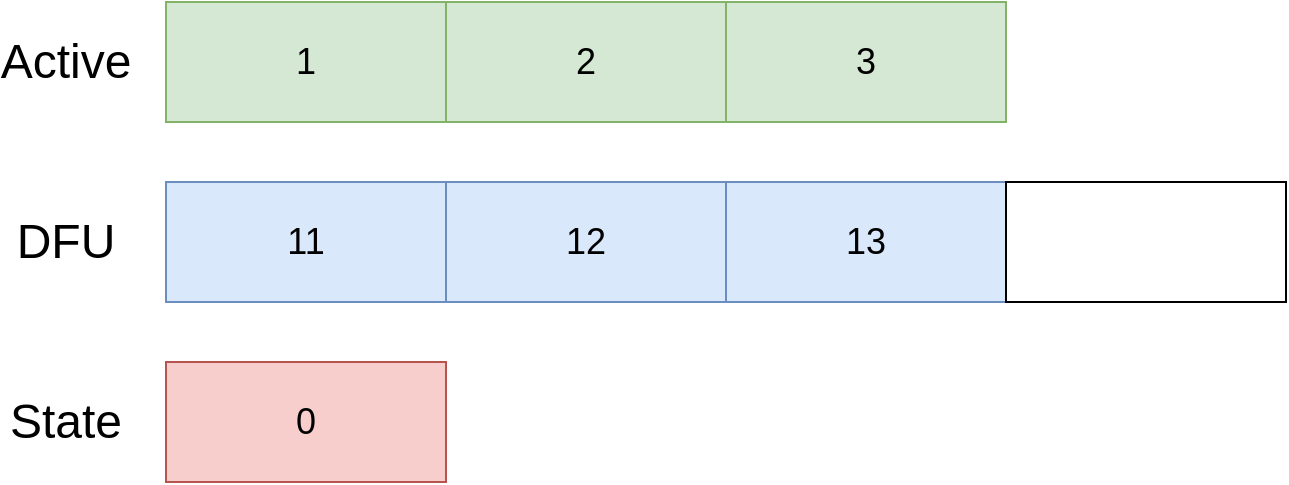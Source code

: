 <mxfile version="13.1.3" type="device"><diagram id="ylCkg99Ks6ds-f1KcJmI" name="Page-1"><mxGraphModel dx="1662" dy="788" grid="1" gridSize="10" guides="1" tooltips="1" connect="1" arrows="1" fold="1" page="1" pageScale="1" pageWidth="850" pageHeight="1100" math="0" shadow="0"><root><mxCell id="0"/><mxCell id="1" parent="0"/><mxCell id="FvkDvE5Ywk4CUVaCyf65-9" value="&lt;font style=&quot;font-size: 18px&quot;&gt;1&lt;/font&gt;" style="rounded=0;whiteSpace=wrap;html=1;fillColor=#d5e8d4;strokeColor=#82b366;" vertex="1" parent="1"><mxGeometry x="170" y="60" width="140" height="60" as="geometry"/></mxCell><mxCell id="FvkDvE5Ywk4CUVaCyf65-10" value="&lt;font style=&quot;font-size: 18px&quot;&gt;2&lt;/font&gt;" style="rounded=0;whiteSpace=wrap;html=1;fillColor=#d5e8d4;strokeColor=#82b366;" vertex="1" parent="1"><mxGeometry x="310" y="60" width="140" height="60" as="geometry"/></mxCell><mxCell id="FvkDvE5Ywk4CUVaCyf65-11" value="&lt;font style=&quot;font-size: 18px&quot;&gt;3&lt;/font&gt;" style="rounded=0;whiteSpace=wrap;html=1;fillColor=#d5e8d4;strokeColor=#82b366;" vertex="1" parent="1"><mxGeometry x="450" y="60" width="140" height="60" as="geometry"/></mxCell><mxCell id="FvkDvE5Ywk4CUVaCyf65-13" value="&lt;font style=&quot;font-size: 18px&quot;&gt;0&lt;/font&gt;" style="rounded=0;whiteSpace=wrap;html=1;fillColor=#f8cecc;strokeColor=#b85450;" vertex="1" parent="1"><mxGeometry x="170" y="240" width="140" height="60" as="geometry"/></mxCell><mxCell id="FvkDvE5Ywk4CUVaCyf65-14" value="&lt;font style=&quot;font-size: 18px&quot;&gt;11&lt;/font&gt;" style="rounded=0;whiteSpace=wrap;html=1;fillColor=#dae8fc;strokeColor=#6c8ebf;" vertex="1" parent="1"><mxGeometry x="170" y="150" width="140" height="60" as="geometry"/></mxCell><mxCell id="FvkDvE5Ywk4CUVaCyf65-15" value="&lt;font style=&quot;font-size: 18px&quot;&gt;12&lt;/font&gt;" style="rounded=0;whiteSpace=wrap;html=1;fillColor=#dae8fc;strokeColor=#6c8ebf;" vertex="1" parent="1"><mxGeometry x="310" y="150" width="140" height="60" as="geometry"/></mxCell><mxCell id="FvkDvE5Ywk4CUVaCyf65-16" value="&lt;font style=&quot;font-size: 18px&quot;&gt;13&lt;/font&gt;" style="rounded=0;whiteSpace=wrap;html=1;fillColor=#dae8fc;strokeColor=#6c8ebf;" vertex="1" parent="1"><mxGeometry x="450" y="150" width="140" height="60" as="geometry"/></mxCell><mxCell id="FvkDvE5Ywk4CUVaCyf65-17" value="" style="rounded=0;whiteSpace=wrap;html=1;" vertex="1" parent="1"><mxGeometry x="590" y="150" width="140" height="60" as="geometry"/></mxCell><mxCell id="FvkDvE5Ywk4CUVaCyf65-18" value="&lt;font style=&quot;font-size: 24px&quot;&gt;Active&lt;/font&gt;" style="text;html=1;strokeColor=none;fillColor=none;align=center;verticalAlign=middle;whiteSpace=wrap;rounded=0;" vertex="1" parent="1"><mxGeometry x="100" y="80" width="40" height="20" as="geometry"/></mxCell><mxCell id="FvkDvE5Ywk4CUVaCyf65-21" value="&lt;font style=&quot;font-size: 24px&quot;&gt;DFU&lt;/font&gt;" style="text;html=1;strokeColor=none;fillColor=none;align=center;verticalAlign=middle;whiteSpace=wrap;rounded=0;" vertex="1" parent="1"><mxGeometry x="100" y="170" width="40" height="20" as="geometry"/></mxCell><mxCell id="FvkDvE5Ywk4CUVaCyf65-22" value="&lt;font style=&quot;font-size: 24px&quot;&gt;State&lt;/font&gt;" style="text;html=1;strokeColor=none;fillColor=none;align=center;verticalAlign=middle;whiteSpace=wrap;rounded=0;" vertex="1" parent="1"><mxGeometry x="100" y="260" width="40" height="20" as="geometry"/></mxCell></root></mxGraphModel></diagram></mxfile>